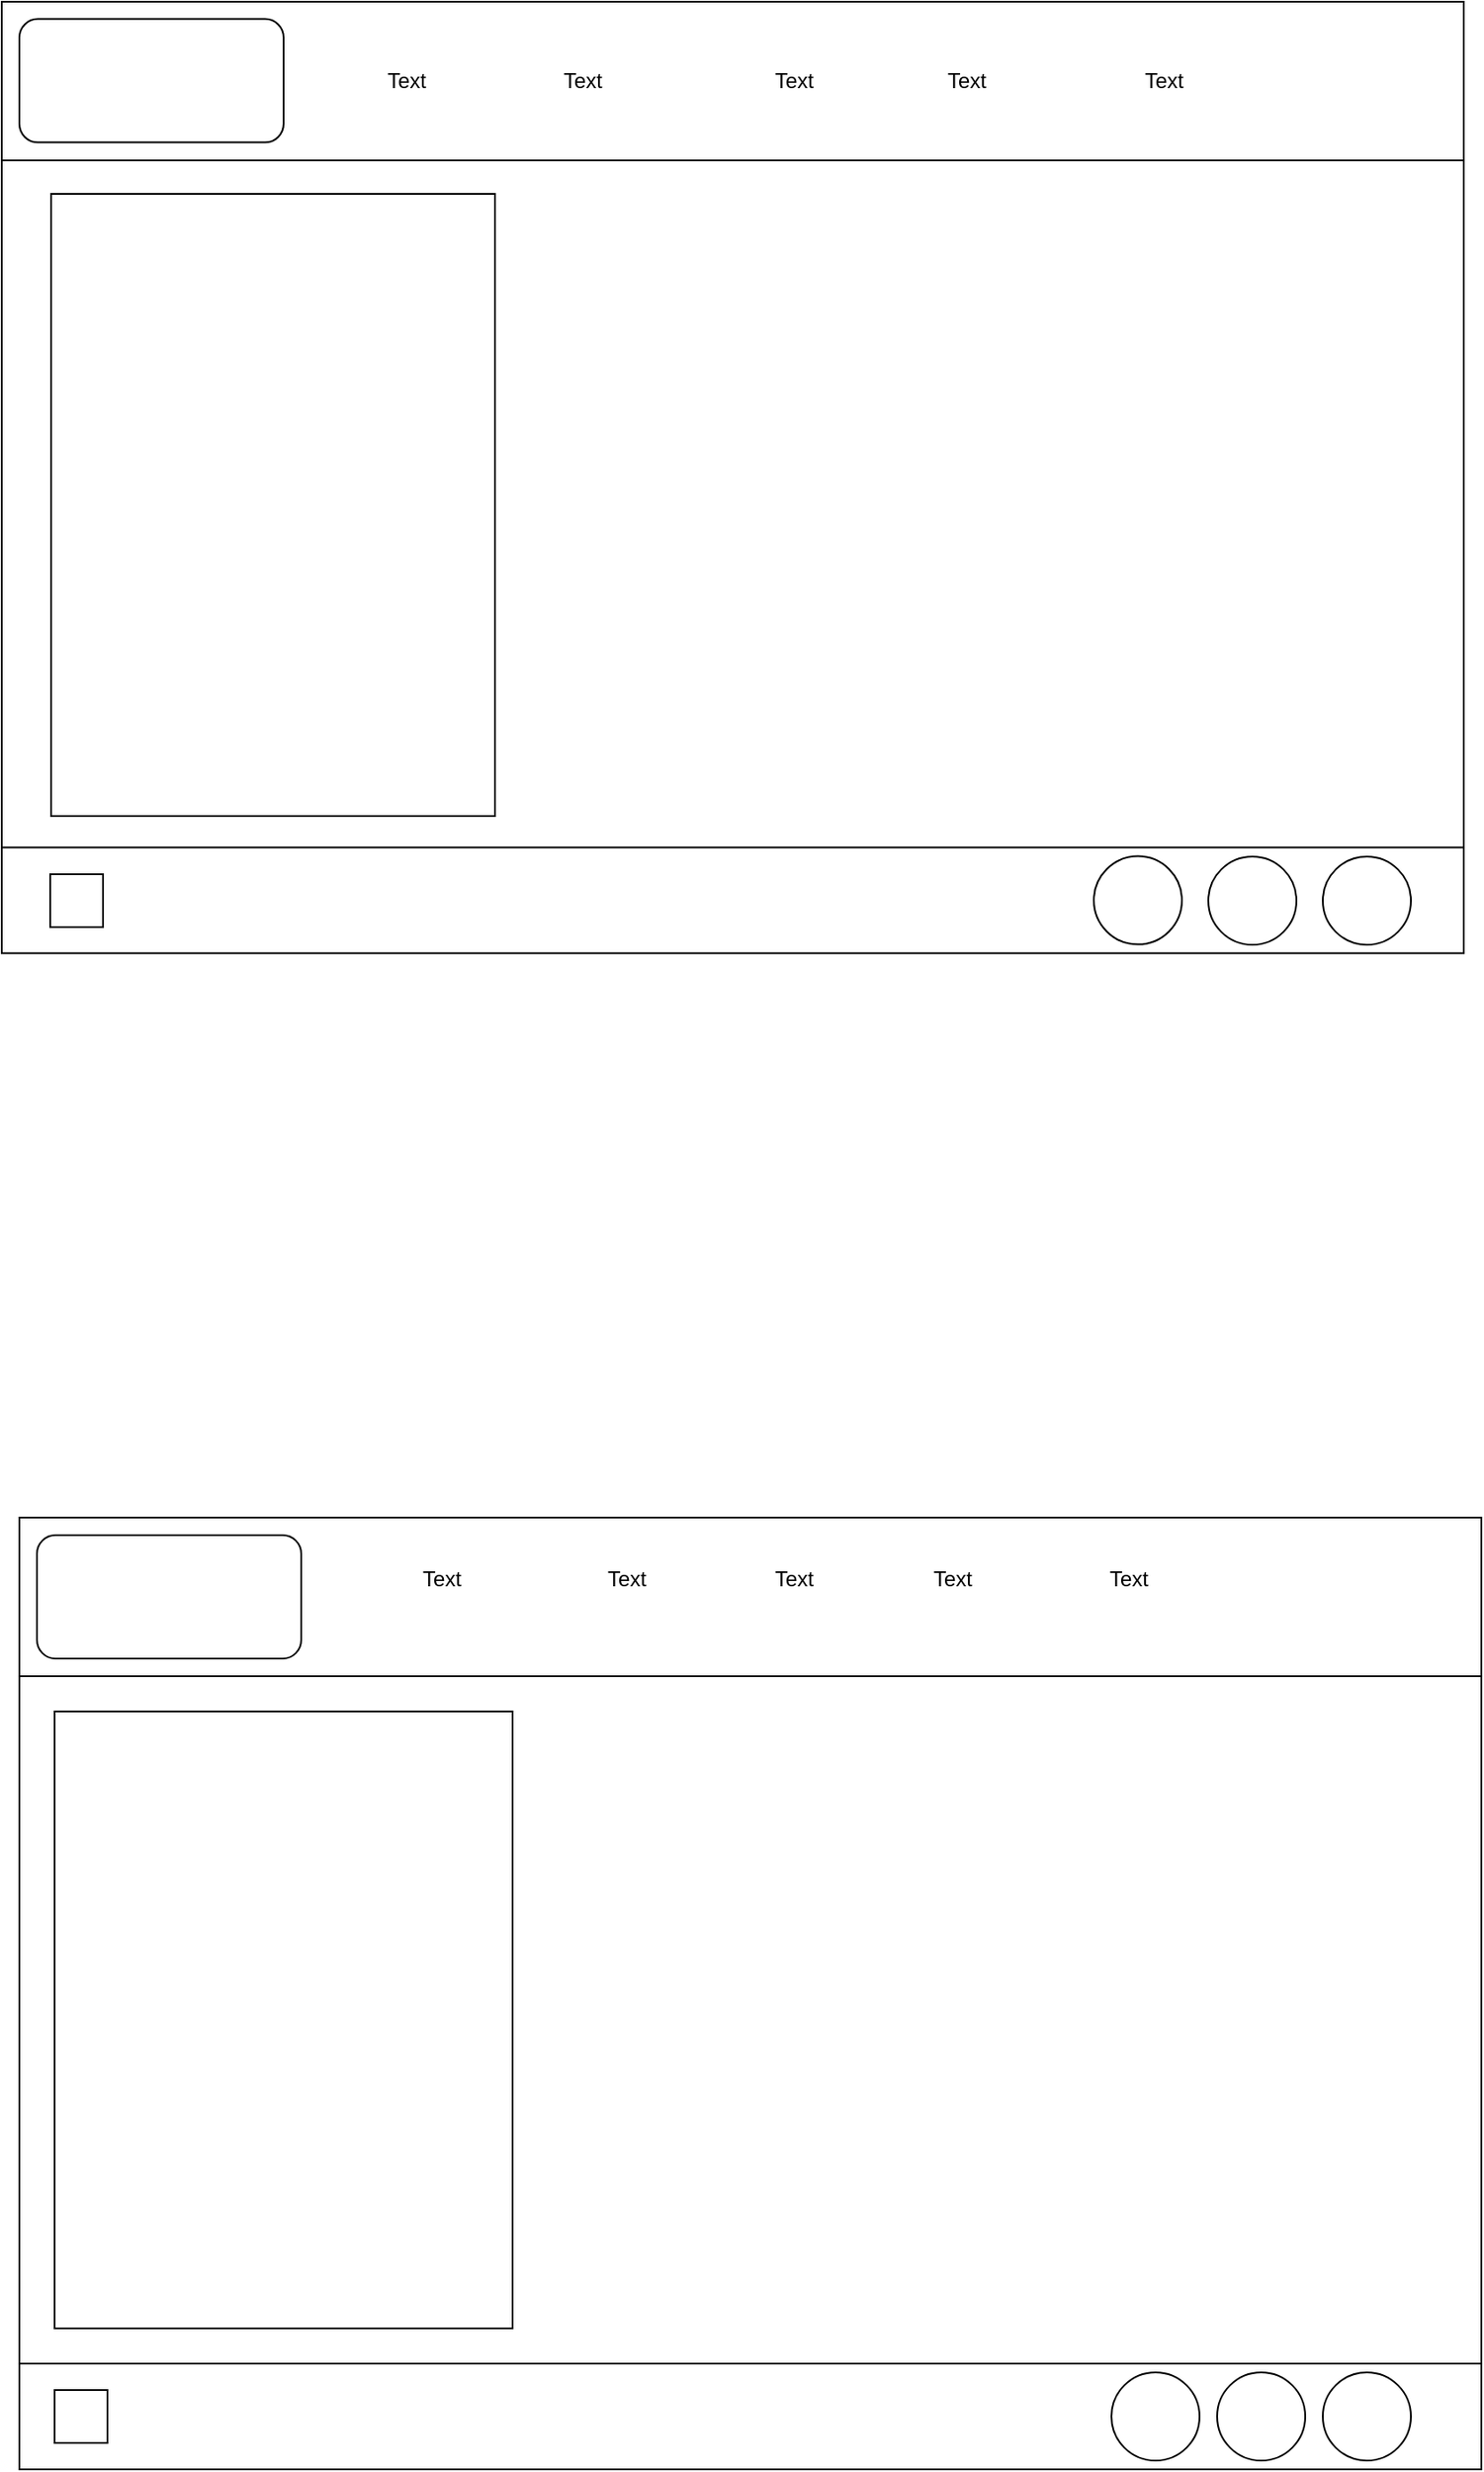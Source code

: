 <mxfile version="10.5.0" type="github"><diagram id="87dfO5bVClLSrWnzdFyw" name="Page-1"><mxGraphModel dx="994" dy="1737" grid="1" gridSize="10" guides="1" tooltips="1" connect="1" arrows="1" fold="1" page="1" pageScale="1" pageWidth="827" pageHeight="1169" background="#FFFFFF" math="0" shadow="0"><root><mxCell id="0"/><mxCell id="1" parent="0"/><mxCell id="Ja-XhVVE2v69lLEAOST7-1" value="" style="rounded=0;whiteSpace=wrap;html=1;" vertex="1" parent="1"><mxGeometry x="10" y="-280" width="830" height="90" as="geometry"/></mxCell><mxCell id="Ja-XhVVE2v69lLEAOST7-2" value="" style="rounded=0;whiteSpace=wrap;html=1;" vertex="1" parent="1"><mxGeometry y="-1050" width="830" height="390" as="geometry"/></mxCell><mxCell id="Ja-XhVVE2v69lLEAOST7-3" value="" style="rounded=0;whiteSpace=wrap;html=1;" vertex="1" parent="1"><mxGeometry x="10" y="200" width="830" height="60" as="geometry"/></mxCell><mxCell id="Ja-XhVVE2v69lLEAOST7-6" value="" style="ellipse;whiteSpace=wrap;html=1;aspect=fixed;" vertex="1" parent="1"><mxGeometry x="690" y="205" width="50" height="50" as="geometry"/></mxCell><mxCell id="Ja-XhVVE2v69lLEAOST7-7" value="" style="rounded=1;whiteSpace=wrap;html=1;" vertex="1" parent="1"><mxGeometry x="20" y="-270" width="150" height="70" as="geometry"/></mxCell><mxCell id="Ja-XhVVE2v69lLEAOST7-8" value="Text" style="text;html=1;strokeColor=none;fillColor=none;align=center;verticalAlign=middle;whiteSpace=wrap;rounded=0;" vertex="1" parent="1"><mxGeometry x="190" y="-255" width="120" height="20" as="geometry"/></mxCell><mxCell id="Ja-XhVVE2v69lLEAOST7-9" value="Text" style="text;html=1;strokeColor=none;fillColor=none;align=center;verticalAlign=middle;whiteSpace=wrap;rounded=0;" vertex="1" parent="1"><mxGeometry x="295" y="-255" width="120" height="20" as="geometry"/></mxCell><mxCell id="Ja-XhVVE2v69lLEAOST7-10" value="Text" style="text;html=1;strokeColor=none;fillColor=none;align=center;verticalAlign=middle;whiteSpace=wrap;rounded=0;" vertex="1" parent="1"><mxGeometry x="390" y="-255" width="120" height="20" as="geometry"/></mxCell><mxCell id="Ja-XhVVE2v69lLEAOST7-11" value="Text" style="text;html=1;strokeColor=none;fillColor=none;align=center;verticalAlign=middle;whiteSpace=wrap;rounded=0;" vertex="1" parent="1"><mxGeometry x="480" y="-255" width="120" height="20" as="geometry"/></mxCell><mxCell id="Ja-XhVVE2v69lLEAOST7-12" value="Text" style="text;html=1;strokeColor=none;fillColor=none;align=center;verticalAlign=middle;whiteSpace=wrap;rounded=0;" vertex="1" parent="1"><mxGeometry x="580" y="-255" width="120" height="20" as="geometry"/></mxCell><mxCell id="Ja-XhVVE2v69lLEAOST7-14" value="" style="rounded=0;whiteSpace=wrap;html=1;" vertex="1" parent="1"><mxGeometry x="30" y="215" width="30" height="30" as="geometry"/></mxCell><mxCell id="Ja-XhVVE2v69lLEAOST7-15" value="Text" style="text;html=1;strokeColor=none;fillColor=none;align=center;verticalAlign=middle;whiteSpace=wrap;rounded=0;rotation=-1;" vertex="1" parent="1"><mxGeometry x="278" y="-80" width="270" height="140" as="geometry"/></mxCell><mxCell id="Ja-XhVVE2v69lLEAOST7-16" value="" style="rounded=0;whiteSpace=wrap;html=1;" vertex="1" parent="1"><mxGeometry y="-1140" width="830" height="90" as="geometry"/></mxCell><mxCell id="Ja-XhVVE2v69lLEAOST7-17" value="" style="rounded=0;whiteSpace=wrap;html=1;" vertex="1" parent="1"><mxGeometry x="10" y="-190" width="830" height="390" as="geometry"/></mxCell><mxCell id="Ja-XhVVE2v69lLEAOST7-18" value="" style="rounded=0;whiteSpace=wrap;html=1;" vertex="1" parent="1"><mxGeometry y="-660.2" width="830" height="60" as="geometry"/></mxCell><mxCell id="Ja-XhVVE2v69lLEAOST7-19" value="" style="ellipse;whiteSpace=wrap;html=1;aspect=fixed;" vertex="1" parent="1"><mxGeometry x="620" y="-655.2" width="50" height="50" as="geometry"/></mxCell><mxCell id="Ja-XhVVE2v69lLEAOST7-20" value="" style="ellipse;whiteSpace=wrap;html=1;aspect=fixed;" vertex="1" parent="1"><mxGeometry x="685" y="-655" width="50" height="50" as="geometry"/></mxCell><mxCell id="Ja-XhVVE2v69lLEAOST7-21" value="" style="rounded=1;whiteSpace=wrap;html=1;" vertex="1" parent="1"><mxGeometry x="10" y="-1130.2" width="150" height="70" as="geometry"/></mxCell><mxCell id="Ja-XhVVE2v69lLEAOST7-22" value="Text" style="text;html=1;strokeColor=none;fillColor=none;align=center;verticalAlign=middle;whiteSpace=wrap;rounded=0;" vertex="1" parent="1"><mxGeometry x="170" y="-1105.2" width="120" height="20" as="geometry"/></mxCell><mxCell id="Ja-XhVVE2v69lLEAOST7-23" value="Text" style="text;html=1;strokeColor=none;fillColor=none;align=center;verticalAlign=middle;whiteSpace=wrap;rounded=0;" vertex="1" parent="1"><mxGeometry x="270" y="-1105" width="120" height="20" as="geometry"/></mxCell><mxCell id="Ja-XhVVE2v69lLEAOST7-24" value="Text" style="text;html=1;strokeColor=none;fillColor=none;align=center;verticalAlign=middle;whiteSpace=wrap;rounded=0;" vertex="1" parent="1"><mxGeometry x="488" y="-1105" width="120" height="20" as="geometry"/></mxCell><mxCell id="Ja-XhVVE2v69lLEAOST7-25" value="Text" style="text;html=1;strokeColor=none;fillColor=none;align=center;verticalAlign=middle;whiteSpace=wrap;rounded=0;" vertex="1" parent="1"><mxGeometry x="390" y="-1104.8" width="120" height="20" as="geometry"/></mxCell><mxCell id="Ja-XhVVE2v69lLEAOST7-26" value="Text" style="text;html=1;strokeColor=none;fillColor=none;align=center;verticalAlign=middle;whiteSpace=wrap;rounded=0;" vertex="1" parent="1"><mxGeometry x="600" y="-1105" width="120" height="20" as="geometry"/></mxCell><mxCell id="Ja-XhVVE2v69lLEAOST7-27" value="" style="rounded=0;whiteSpace=wrap;html=1;" vertex="1" parent="1"><mxGeometry x="27.5" y="-645" width="30" height="30" as="geometry"/></mxCell><mxCell id="Ja-XhVVE2v69lLEAOST7-34" value="" style="rounded=0;whiteSpace=wrap;html=1;" vertex="1" parent="1"><mxGeometry x="30" y="-170" width="260" height="350" as="geometry"/></mxCell><mxCell id="Ja-XhVVE2v69lLEAOST7-35" value="" style="rounded=0;whiteSpace=wrap;html=1;" vertex="1" parent="1"><mxGeometry x="28" y="-1031" width="252" height="353" as="geometry"/></mxCell><mxCell id="Ja-XhVVE2v69lLEAOST7-36" value="" style="ellipse;whiteSpace=wrap;html=1;aspect=fixed;" vertex="1" parent="1"><mxGeometry x="750" y="205" width="50" height="50" as="geometry"/></mxCell><mxCell id="Ja-XhVVE2v69lLEAOST7-37" value="" style="ellipse;whiteSpace=wrap;html=1;aspect=fixed;" vertex="1" parent="1"><mxGeometry x="750" y="-655" width="50" height="50" as="geometry"/></mxCell><mxCell id="Ja-XhVVE2v69lLEAOST7-38" value="" style="ellipse;whiteSpace=wrap;html=1;aspect=fixed;" vertex="1" parent="1"><mxGeometry x="630" y="205" width="50" height="50" as="geometry"/></mxCell></root></mxGraphModel></diagram></mxfile>